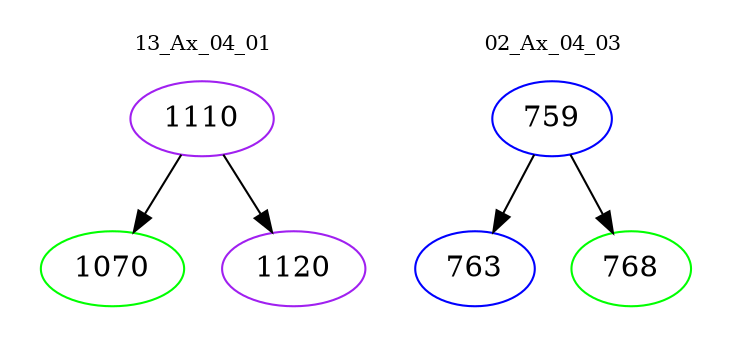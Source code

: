 digraph{
subgraph cluster_0 {
color = white
label = "13_Ax_04_01";
fontsize=10;
T0_1110 [label="1110", color="purple"]
T0_1110 -> T0_1070 [color="black"]
T0_1070 [label="1070", color="green"]
T0_1110 -> T0_1120 [color="black"]
T0_1120 [label="1120", color="purple"]
}
subgraph cluster_1 {
color = white
label = "02_Ax_04_03";
fontsize=10;
T1_759 [label="759", color="blue"]
T1_759 -> T1_763 [color="black"]
T1_763 [label="763", color="blue"]
T1_759 -> T1_768 [color="black"]
T1_768 [label="768", color="green"]
}
}
